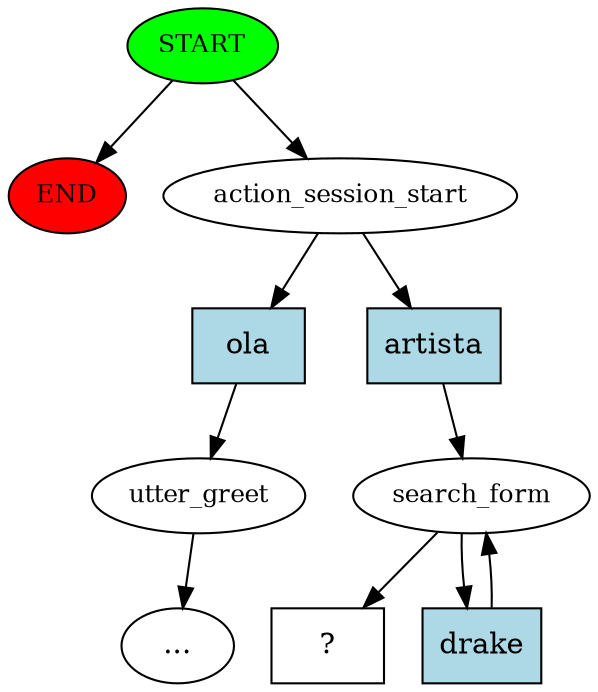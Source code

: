 digraph  {
0 [class="start active", fillcolor=green, fontsize=12, label=START, style=filled];
"-1" [class=end, fillcolor=red, fontsize=12, label=END, style=filled];
1 [class=active, fontsize=12, label=action_session_start];
2 [class="", fontsize=12, label=utter_greet];
"-3" [class=ellipsis, label="..."];
4 [class=active, fontsize=12, label=search_form];
6 [class="intent dashed active", label="  ?  ", shape=rect];
7 [class=intent, fillcolor=lightblue, label=ola, shape=rect, style=filled];
8 [class="intent active", fillcolor=lightblue, label=artista, shape=rect, style=filled];
9 [class="intent active", fillcolor=lightblue, label=drake, shape=rect, style=filled];
0 -> "-1"  [class="", key=NONE, label=""];
0 -> 1  [class=active, key=NONE, label=""];
1 -> 7  [class="", key=0];
1 -> 8  [class=active, key=0];
2 -> "-3"  [class="", key=NONE, label=""];
4 -> 6  [class=active, key=NONE, label=""];
4 -> 9  [class=active, key=0];
7 -> 2  [class="", key=0];
8 -> 4  [class=active, key=0];
9 -> 4  [class=active, key=0];
}
